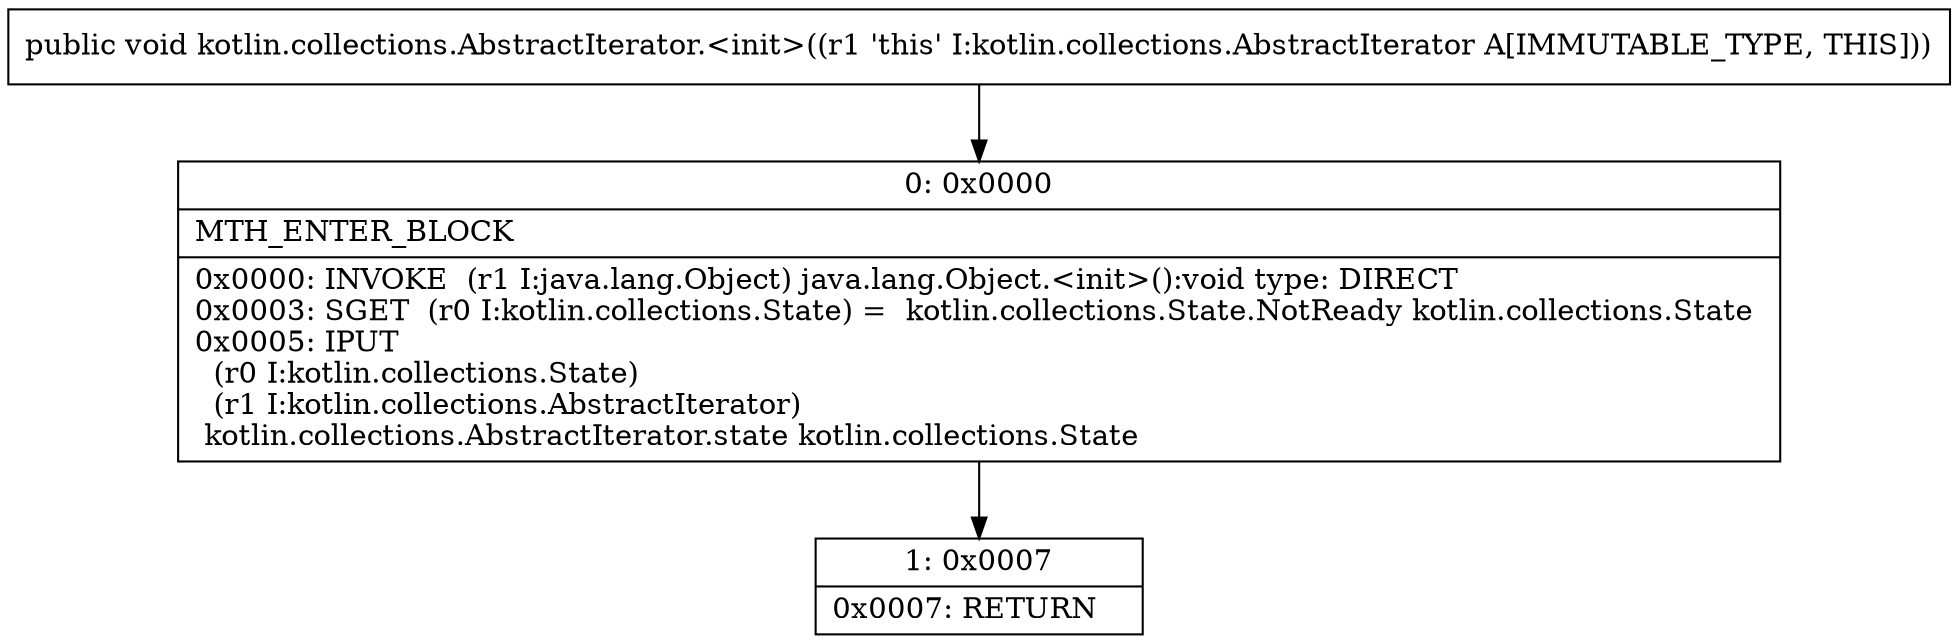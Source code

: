 digraph "CFG forkotlin.collections.AbstractIterator.\<init\>()V" {
Node_0 [shape=record,label="{0\:\ 0x0000|MTH_ENTER_BLOCK\l|0x0000: INVOKE  (r1 I:java.lang.Object) java.lang.Object.\<init\>():void type: DIRECT \l0x0003: SGET  (r0 I:kotlin.collections.State) =  kotlin.collections.State.NotReady kotlin.collections.State \l0x0005: IPUT  \l  (r0 I:kotlin.collections.State)\l  (r1 I:kotlin.collections.AbstractIterator)\l kotlin.collections.AbstractIterator.state kotlin.collections.State \l}"];
Node_1 [shape=record,label="{1\:\ 0x0007|0x0007: RETURN   \l}"];
MethodNode[shape=record,label="{public void kotlin.collections.AbstractIterator.\<init\>((r1 'this' I:kotlin.collections.AbstractIterator A[IMMUTABLE_TYPE, THIS])) }"];
MethodNode -> Node_0;
Node_0 -> Node_1;
}

